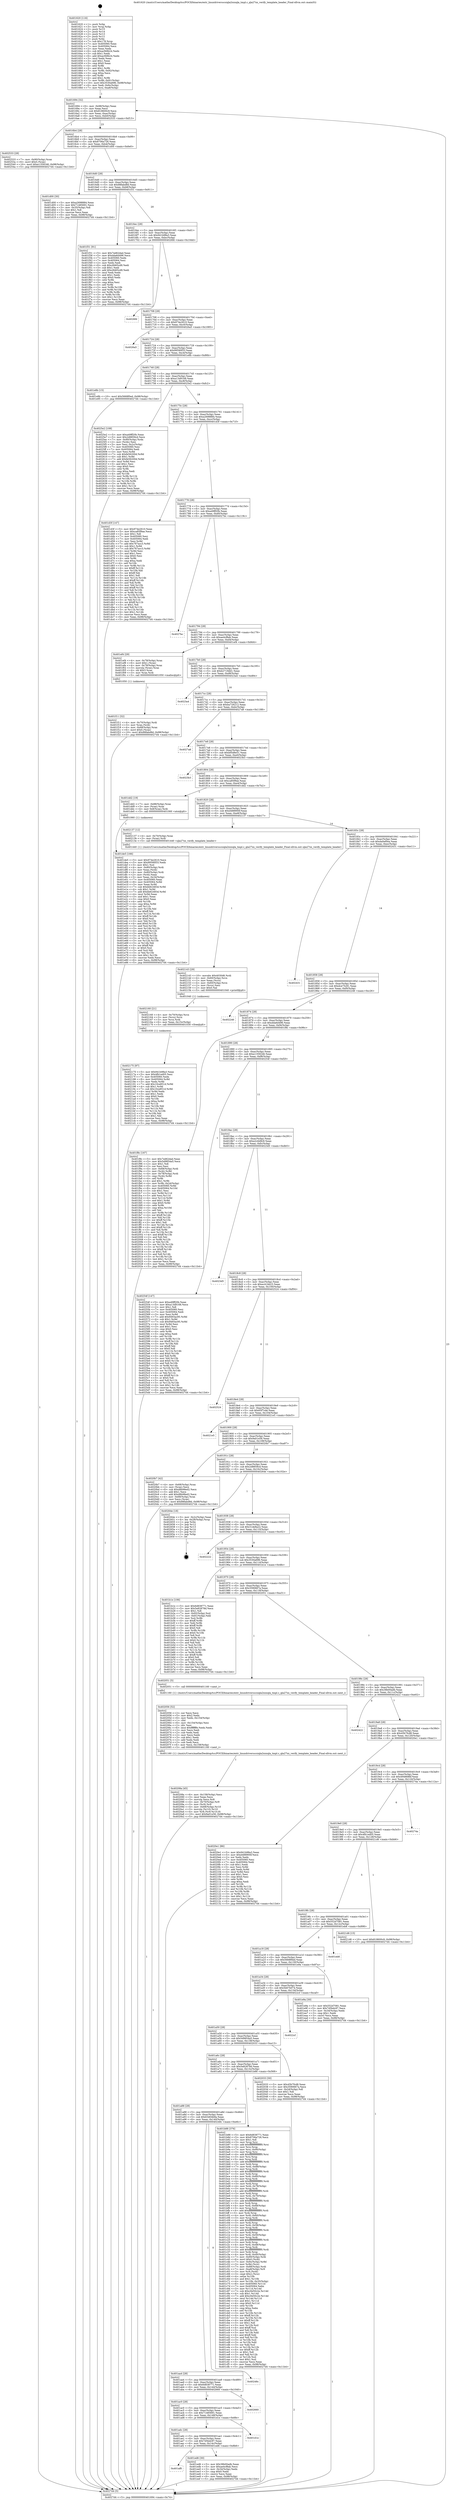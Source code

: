 digraph "0x401620" {
  label = "0x401620 (/mnt/c/Users/mathe/Desktop/tcc/POCII/binaries/extr_linuxdriversscsiqla2xxxqla_tmpl.c_qla27xx_verify_template_header_Final-ollvm.out::main(0))"
  labelloc = "t"
  node[shape=record]

  Entry [label="",width=0.3,height=0.3,shape=circle,fillcolor=black,style=filled]
  "0x401694" [label="{
     0x401694 [32]\l
     | [instrs]\l
     &nbsp;&nbsp;0x401694 \<+6\>: mov -0x98(%rbp),%eax\l
     &nbsp;&nbsp;0x40169a \<+2\>: mov %eax,%ecx\l
     &nbsp;&nbsp;0x40169c \<+6\>: sub $0x818600c9,%ecx\l
     &nbsp;&nbsp;0x4016a2 \<+6\>: mov %eax,-0xac(%rbp)\l
     &nbsp;&nbsp;0x4016a8 \<+6\>: mov %ecx,-0xb0(%rbp)\l
     &nbsp;&nbsp;0x4016ae \<+6\>: je 0000000000402533 \<main+0xf13\>\l
  }"]
  "0x402533" [label="{
     0x402533 [28]\l
     | [instrs]\l
     &nbsp;&nbsp;0x402533 \<+7\>: mov -0x90(%rbp),%rax\l
     &nbsp;&nbsp;0x40253a \<+6\>: movl $0x0,(%rax)\l
     &nbsp;&nbsp;0x402540 \<+10\>: movl $0xe1359246,-0x98(%rbp)\l
     &nbsp;&nbsp;0x40254a \<+5\>: jmp 00000000004027d4 \<main+0x11b4\>\l
  }"]
  "0x4016b4" [label="{
     0x4016b4 [28]\l
     | [instrs]\l
     &nbsp;&nbsp;0x4016b4 \<+5\>: jmp 00000000004016b9 \<main+0x99\>\l
     &nbsp;&nbsp;0x4016b9 \<+6\>: mov -0xac(%rbp),%eax\l
     &nbsp;&nbsp;0x4016bf \<+5\>: sub $0x8706a726,%eax\l
     &nbsp;&nbsp;0x4016c4 \<+6\>: mov %eax,-0xb4(%rbp)\l
     &nbsp;&nbsp;0x4016ca \<+6\>: je 0000000000401d00 \<main+0x6e0\>\l
  }"]
  Exit [label="",width=0.3,height=0.3,shape=circle,fillcolor=black,style=filled,peripheries=2]
  "0x401d00" [label="{
     0x401d00 [30]\l
     | [instrs]\l
     &nbsp;&nbsp;0x401d00 \<+5\>: mov $0xa2698884,%eax\l
     &nbsp;&nbsp;0x401d05 \<+5\>: mov $0x71485691,%ecx\l
     &nbsp;&nbsp;0x401d0a \<+3\>: mov -0x35(%rbp),%dl\l
     &nbsp;&nbsp;0x401d0d \<+3\>: test $0x1,%dl\l
     &nbsp;&nbsp;0x401d10 \<+3\>: cmovne %ecx,%eax\l
     &nbsp;&nbsp;0x401d13 \<+6\>: mov %eax,-0x98(%rbp)\l
     &nbsp;&nbsp;0x401d19 \<+5\>: jmp 00000000004027d4 \<main+0x11b4\>\l
  }"]
  "0x4016d0" [label="{
     0x4016d0 [28]\l
     | [instrs]\l
     &nbsp;&nbsp;0x4016d0 \<+5\>: jmp 00000000004016d5 \<main+0xb5\>\l
     &nbsp;&nbsp;0x4016d5 \<+6\>: mov -0xac(%rbp),%eax\l
     &nbsp;&nbsp;0x4016db \<+5\>: sub $0x88fabd8d,%eax\l
     &nbsp;&nbsp;0x4016e0 \<+6\>: mov %eax,-0xb8(%rbp)\l
     &nbsp;&nbsp;0x4016e6 \<+6\>: je 0000000000401f31 \<main+0x911\>\l
  }"]
  "0x402175" [label="{
     0x402175 [97]\l
     | [instrs]\l
     &nbsp;&nbsp;0x402175 \<+5\>: mov $0x941b98a3,%eax\l
     &nbsp;&nbsp;0x40217a \<+5\>: mov $0x4fb1ed05,%esi\l
     &nbsp;&nbsp;0x40217f \<+7\>: mov 0x405060,%edx\l
     &nbsp;&nbsp;0x402186 \<+8\>: mov 0x405064,%r8d\l
     &nbsp;&nbsp;0x40218e \<+3\>: mov %edx,%r9d\l
     &nbsp;&nbsp;0x402191 \<+7\>: add $0x10ce851d,%r9d\l
     &nbsp;&nbsp;0x402198 \<+4\>: sub $0x1,%r9d\l
     &nbsp;&nbsp;0x40219c \<+7\>: sub $0x10ce851d,%r9d\l
     &nbsp;&nbsp;0x4021a3 \<+4\>: imul %r9d,%edx\l
     &nbsp;&nbsp;0x4021a7 \<+3\>: and $0x1,%edx\l
     &nbsp;&nbsp;0x4021aa \<+3\>: cmp $0x0,%edx\l
     &nbsp;&nbsp;0x4021ad \<+4\>: sete %r10b\l
     &nbsp;&nbsp;0x4021b1 \<+4\>: cmp $0xa,%r8d\l
     &nbsp;&nbsp;0x4021b5 \<+4\>: setl %r11b\l
     &nbsp;&nbsp;0x4021b9 \<+3\>: mov %r10b,%bl\l
     &nbsp;&nbsp;0x4021bc \<+3\>: and %r11b,%bl\l
     &nbsp;&nbsp;0x4021bf \<+3\>: xor %r11b,%r10b\l
     &nbsp;&nbsp;0x4021c2 \<+3\>: or %r10b,%bl\l
     &nbsp;&nbsp;0x4021c5 \<+3\>: test $0x1,%bl\l
     &nbsp;&nbsp;0x4021c8 \<+3\>: cmovne %esi,%eax\l
     &nbsp;&nbsp;0x4021cb \<+6\>: mov %eax,-0x98(%rbp)\l
     &nbsp;&nbsp;0x4021d1 \<+5\>: jmp 00000000004027d4 \<main+0x11b4\>\l
  }"]
  "0x401f31" [label="{
     0x401f31 [91]\l
     | [instrs]\l
     &nbsp;&nbsp;0x401f31 \<+5\>: mov $0x7ed62dad,%eax\l
     &nbsp;&nbsp;0x401f36 \<+5\>: mov $0xdda6d496,%ecx\l
     &nbsp;&nbsp;0x401f3b \<+7\>: mov 0x405060,%edx\l
     &nbsp;&nbsp;0x401f42 \<+7\>: mov 0x405064,%esi\l
     &nbsp;&nbsp;0x401f49 \<+2\>: mov %edx,%edi\l
     &nbsp;&nbsp;0x401f4b \<+6\>: sub $0xc8465cd9,%edi\l
     &nbsp;&nbsp;0x401f51 \<+3\>: sub $0x1,%edi\l
     &nbsp;&nbsp;0x401f54 \<+6\>: add $0xc8465cd9,%edi\l
     &nbsp;&nbsp;0x401f5a \<+3\>: imul %edi,%edx\l
     &nbsp;&nbsp;0x401f5d \<+3\>: and $0x1,%edx\l
     &nbsp;&nbsp;0x401f60 \<+3\>: cmp $0x0,%edx\l
     &nbsp;&nbsp;0x401f63 \<+4\>: sete %r8b\l
     &nbsp;&nbsp;0x401f67 \<+3\>: cmp $0xa,%esi\l
     &nbsp;&nbsp;0x401f6a \<+4\>: setl %r9b\l
     &nbsp;&nbsp;0x401f6e \<+3\>: mov %r8b,%r10b\l
     &nbsp;&nbsp;0x401f71 \<+3\>: and %r9b,%r10b\l
     &nbsp;&nbsp;0x401f74 \<+3\>: xor %r9b,%r8b\l
     &nbsp;&nbsp;0x401f77 \<+3\>: or %r8b,%r10b\l
     &nbsp;&nbsp;0x401f7a \<+4\>: test $0x1,%r10b\l
     &nbsp;&nbsp;0x401f7e \<+3\>: cmovne %ecx,%eax\l
     &nbsp;&nbsp;0x401f81 \<+6\>: mov %eax,-0x98(%rbp)\l
     &nbsp;&nbsp;0x401f87 \<+5\>: jmp 00000000004027d4 \<main+0x11b4\>\l
  }"]
  "0x4016ec" [label="{
     0x4016ec [28]\l
     | [instrs]\l
     &nbsp;&nbsp;0x4016ec \<+5\>: jmp 00000000004016f1 \<main+0xd1\>\l
     &nbsp;&nbsp;0x4016f1 \<+6\>: mov -0xac(%rbp),%eax\l
     &nbsp;&nbsp;0x4016f7 \<+5\>: sub $0x941b98a3,%eax\l
     &nbsp;&nbsp;0x4016fc \<+6\>: mov %eax,-0xbc(%rbp)\l
     &nbsp;&nbsp;0x401702 \<+6\>: je 00000000004026fd \<main+0x10dd\>\l
  }"]
  "0x402160" [label="{
     0x402160 [21]\l
     | [instrs]\l
     &nbsp;&nbsp;0x402160 \<+4\>: mov -0x70(%rbp),%rcx\l
     &nbsp;&nbsp;0x402164 \<+3\>: mov (%rcx),%rcx\l
     &nbsp;&nbsp;0x402167 \<+3\>: mov %rcx,%rdi\l
     &nbsp;&nbsp;0x40216a \<+6\>: mov %eax,-0x15c(%rbp)\l
     &nbsp;&nbsp;0x402170 \<+5\>: call 0000000000401030 \<free@plt\>\l
     | [calls]\l
     &nbsp;&nbsp;0x401030 \{1\} (unknown)\l
  }"]
  "0x4026fd" [label="{
     0x4026fd\l
  }", style=dashed]
  "0x401708" [label="{
     0x401708 [28]\l
     | [instrs]\l
     &nbsp;&nbsp;0x401708 \<+5\>: jmp 000000000040170d \<main+0xed\>\l
     &nbsp;&nbsp;0x40170d \<+6\>: mov -0xac(%rbp),%eax\l
     &nbsp;&nbsp;0x401713 \<+5\>: sub $0x974e2610,%eax\l
     &nbsp;&nbsp;0x401718 \<+6\>: mov %eax,-0xc0(%rbp)\l
     &nbsp;&nbsp;0x40171e \<+6\>: je 00000000004026a5 \<main+0x1085\>\l
  }"]
  "0x402143" [label="{
     0x402143 [29]\l
     | [instrs]\l
     &nbsp;&nbsp;0x402143 \<+10\>: movabs $0x4030d6,%rdi\l
     &nbsp;&nbsp;0x40214d \<+4\>: mov -0x60(%rbp),%rcx\l
     &nbsp;&nbsp;0x402151 \<+2\>: mov %eax,(%rcx)\l
     &nbsp;&nbsp;0x402153 \<+4\>: mov -0x60(%rbp),%rcx\l
     &nbsp;&nbsp;0x402157 \<+2\>: mov (%rcx),%esi\l
     &nbsp;&nbsp;0x402159 \<+2\>: mov $0x0,%al\l
     &nbsp;&nbsp;0x40215b \<+5\>: call 0000000000401040 \<printf@plt\>\l
     | [calls]\l
     &nbsp;&nbsp;0x401040 \{1\} (unknown)\l
  }"]
  "0x4026a5" [label="{
     0x4026a5\l
  }", style=dashed]
  "0x401724" [label="{
     0x401724 [28]\l
     | [instrs]\l
     &nbsp;&nbsp;0x401724 \<+5\>: jmp 0000000000401729 \<main+0x109\>\l
     &nbsp;&nbsp;0x401729 \<+6\>: mov -0xac(%rbp),%eax\l
     &nbsp;&nbsp;0x40172f \<+5\>: sub $0x99590f33,%eax\l
     &nbsp;&nbsp;0x401734 \<+6\>: mov %eax,-0xc4(%rbp)\l
     &nbsp;&nbsp;0x40173a \<+6\>: je 0000000000401e8b \<main+0x86b\>\l
  }"]
  "0x40208a" [label="{
     0x40208a [45]\l
     | [instrs]\l
     &nbsp;&nbsp;0x40208a \<+6\>: mov -0x158(%rbp),%ecx\l
     &nbsp;&nbsp;0x402090 \<+3\>: imul %eax,%ecx\l
     &nbsp;&nbsp;0x402093 \<+3\>: movslq %ecx,%r8\l
     &nbsp;&nbsp;0x402096 \<+4\>: mov -0x70(%rbp),%r9\l
     &nbsp;&nbsp;0x40209a \<+3\>: mov (%r9),%r9\l
     &nbsp;&nbsp;0x40209d \<+4\>: mov -0x68(%rbp),%r10\l
     &nbsp;&nbsp;0x4020a1 \<+3\>: movslq (%r10),%r10\l
     &nbsp;&nbsp;0x4020a4 \<+4\>: mov %r8,(%r9,%r10,8)\l
     &nbsp;&nbsp;0x4020a8 \<+10\>: movl $0x9a01e56,-0x98(%rbp)\l
     &nbsp;&nbsp;0x4020b2 \<+5\>: jmp 00000000004027d4 \<main+0x11b4\>\l
  }"]
  "0x401e8b" [label="{
     0x401e8b [15]\l
     | [instrs]\l
     &nbsp;&nbsp;0x401e8b \<+10\>: movl $0x5668f0ed,-0x98(%rbp)\l
     &nbsp;&nbsp;0x401e95 \<+5\>: jmp 00000000004027d4 \<main+0x11b4\>\l
  }"]
  "0x401740" [label="{
     0x401740 [28]\l
     | [instrs]\l
     &nbsp;&nbsp;0x401740 \<+5\>: jmp 0000000000401745 \<main+0x125\>\l
     &nbsp;&nbsp;0x401745 \<+6\>: mov -0xac(%rbp),%eax\l
     &nbsp;&nbsp;0x40174b \<+5\>: sub $0xa13d9168,%eax\l
     &nbsp;&nbsp;0x401750 \<+6\>: mov %eax,-0xc8(%rbp)\l
     &nbsp;&nbsp;0x401756 \<+6\>: je 00000000004025e2 \<main+0xfc2\>\l
  }"]
  "0x402056" [label="{
     0x402056 [52]\l
     | [instrs]\l
     &nbsp;&nbsp;0x402056 \<+2\>: xor %ecx,%ecx\l
     &nbsp;&nbsp;0x402058 \<+5\>: mov $0x2,%edx\l
     &nbsp;&nbsp;0x40205d \<+6\>: mov %edx,-0x154(%rbp)\l
     &nbsp;&nbsp;0x402063 \<+1\>: cltd\l
     &nbsp;&nbsp;0x402064 \<+6\>: mov -0x154(%rbp),%esi\l
     &nbsp;&nbsp;0x40206a \<+2\>: idiv %esi\l
     &nbsp;&nbsp;0x40206c \<+6\>: imul $0xfffffffe,%edx,%edx\l
     &nbsp;&nbsp;0x402072 \<+2\>: mov %ecx,%edi\l
     &nbsp;&nbsp;0x402074 \<+2\>: sub %edx,%edi\l
     &nbsp;&nbsp;0x402076 \<+2\>: mov %ecx,%edx\l
     &nbsp;&nbsp;0x402078 \<+3\>: sub $0x1,%edx\l
     &nbsp;&nbsp;0x40207b \<+2\>: add %edx,%edi\l
     &nbsp;&nbsp;0x40207d \<+2\>: sub %edi,%ecx\l
     &nbsp;&nbsp;0x40207f \<+6\>: mov %ecx,-0x158(%rbp)\l
     &nbsp;&nbsp;0x402085 \<+5\>: call 0000000000401160 \<next_i\>\l
     | [calls]\l
     &nbsp;&nbsp;0x401160 \{1\} (/mnt/c/Users/mathe/Desktop/tcc/POCII/binaries/extr_linuxdriversscsiqla2xxxqla_tmpl.c_qla27xx_verify_template_header_Final-ollvm.out::next_i)\l
  }"]
  "0x4025e2" [label="{
     0x4025e2 [108]\l
     | [instrs]\l
     &nbsp;&nbsp;0x4025e2 \<+5\>: mov $0xa49ff20b,%eax\l
     &nbsp;&nbsp;0x4025e7 \<+5\>: mov $0x2d8859cd,%ecx\l
     &nbsp;&nbsp;0x4025ec \<+7\>: mov -0x90(%rbp),%rdx\l
     &nbsp;&nbsp;0x4025f3 \<+2\>: mov (%rdx),%esi\l
     &nbsp;&nbsp;0x4025f5 \<+3\>: mov %esi,-0x2c(%rbp)\l
     &nbsp;&nbsp;0x4025f8 \<+7\>: mov 0x405060,%esi\l
     &nbsp;&nbsp;0x4025ff \<+7\>: mov 0x405064,%edi\l
     &nbsp;&nbsp;0x402606 \<+3\>: mov %esi,%r8d\l
     &nbsp;&nbsp;0x402609 \<+7\>: sub $0xfe56200d,%r8d\l
     &nbsp;&nbsp;0x402610 \<+4\>: sub $0x1,%r8d\l
     &nbsp;&nbsp;0x402614 \<+7\>: add $0xfe56200d,%r8d\l
     &nbsp;&nbsp;0x40261b \<+4\>: imul %r8d,%esi\l
     &nbsp;&nbsp;0x40261f \<+3\>: and $0x1,%esi\l
     &nbsp;&nbsp;0x402622 \<+3\>: cmp $0x0,%esi\l
     &nbsp;&nbsp;0x402625 \<+4\>: sete %r9b\l
     &nbsp;&nbsp;0x402629 \<+3\>: cmp $0xa,%edi\l
     &nbsp;&nbsp;0x40262c \<+4\>: setl %r10b\l
     &nbsp;&nbsp;0x402630 \<+3\>: mov %r9b,%r11b\l
     &nbsp;&nbsp;0x402633 \<+3\>: and %r10b,%r11b\l
     &nbsp;&nbsp;0x402636 \<+3\>: xor %r10b,%r9b\l
     &nbsp;&nbsp;0x402639 \<+3\>: or %r9b,%r11b\l
     &nbsp;&nbsp;0x40263c \<+4\>: test $0x1,%r11b\l
     &nbsp;&nbsp;0x402640 \<+3\>: cmovne %ecx,%eax\l
     &nbsp;&nbsp;0x402643 \<+6\>: mov %eax,-0x98(%rbp)\l
     &nbsp;&nbsp;0x402649 \<+5\>: jmp 00000000004027d4 \<main+0x11b4\>\l
  }"]
  "0x40175c" [label="{
     0x40175c [28]\l
     | [instrs]\l
     &nbsp;&nbsp;0x40175c \<+5\>: jmp 0000000000401761 \<main+0x141\>\l
     &nbsp;&nbsp;0x401761 \<+6\>: mov -0xac(%rbp),%eax\l
     &nbsp;&nbsp;0x401767 \<+5\>: sub $0xa2698884,%eax\l
     &nbsp;&nbsp;0x40176c \<+6\>: mov %eax,-0xcc(%rbp)\l
     &nbsp;&nbsp;0x401772 \<+6\>: je 0000000000401d3f \<main+0x71f\>\l
  }"]
  "0x401f11" [label="{
     0x401f11 [32]\l
     | [instrs]\l
     &nbsp;&nbsp;0x401f11 \<+4\>: mov -0x70(%rbp),%rdi\l
     &nbsp;&nbsp;0x401f15 \<+3\>: mov %rax,(%rdi)\l
     &nbsp;&nbsp;0x401f18 \<+4\>: mov -0x68(%rbp),%rax\l
     &nbsp;&nbsp;0x401f1c \<+6\>: movl $0x0,(%rax)\l
     &nbsp;&nbsp;0x401f22 \<+10\>: movl $0x88fabd8d,-0x98(%rbp)\l
     &nbsp;&nbsp;0x401f2c \<+5\>: jmp 00000000004027d4 \<main+0x11b4\>\l
  }"]
  "0x401d3f" [label="{
     0x401d3f [147]\l
     | [instrs]\l
     &nbsp;&nbsp;0x401d3f \<+5\>: mov $0x974e2610,%eax\l
     &nbsp;&nbsp;0x401d44 \<+5\>: mov $0xca85f9ae,%ecx\l
     &nbsp;&nbsp;0x401d49 \<+2\>: mov $0x1,%dl\l
     &nbsp;&nbsp;0x401d4b \<+7\>: mov 0x405060,%esi\l
     &nbsp;&nbsp;0x401d52 \<+7\>: mov 0x405064,%edi\l
     &nbsp;&nbsp;0x401d59 \<+3\>: mov %esi,%r8d\l
     &nbsp;&nbsp;0x401d5c \<+7\>: add $0x767acc3,%r8d\l
     &nbsp;&nbsp;0x401d63 \<+4\>: sub $0x1,%r8d\l
     &nbsp;&nbsp;0x401d67 \<+7\>: sub $0x767acc3,%r8d\l
     &nbsp;&nbsp;0x401d6e \<+4\>: imul %r8d,%esi\l
     &nbsp;&nbsp;0x401d72 \<+3\>: and $0x1,%esi\l
     &nbsp;&nbsp;0x401d75 \<+3\>: cmp $0x0,%esi\l
     &nbsp;&nbsp;0x401d78 \<+4\>: sete %r9b\l
     &nbsp;&nbsp;0x401d7c \<+3\>: cmp $0xa,%edi\l
     &nbsp;&nbsp;0x401d7f \<+4\>: setl %r10b\l
     &nbsp;&nbsp;0x401d83 \<+3\>: mov %r9b,%r11b\l
     &nbsp;&nbsp;0x401d86 \<+4\>: xor $0xff,%r11b\l
     &nbsp;&nbsp;0x401d8a \<+3\>: mov %r10b,%bl\l
     &nbsp;&nbsp;0x401d8d \<+3\>: xor $0xff,%bl\l
     &nbsp;&nbsp;0x401d90 \<+3\>: xor $0x1,%dl\l
     &nbsp;&nbsp;0x401d93 \<+3\>: mov %r11b,%r14b\l
     &nbsp;&nbsp;0x401d96 \<+4\>: and $0xff,%r14b\l
     &nbsp;&nbsp;0x401d9a \<+3\>: and %dl,%r9b\l
     &nbsp;&nbsp;0x401d9d \<+3\>: mov %bl,%r15b\l
     &nbsp;&nbsp;0x401da0 \<+4\>: and $0xff,%r15b\l
     &nbsp;&nbsp;0x401da4 \<+3\>: and %dl,%r10b\l
     &nbsp;&nbsp;0x401da7 \<+3\>: or %r9b,%r14b\l
     &nbsp;&nbsp;0x401daa \<+3\>: or %r10b,%r15b\l
     &nbsp;&nbsp;0x401dad \<+3\>: xor %r15b,%r14b\l
     &nbsp;&nbsp;0x401db0 \<+3\>: or %bl,%r11b\l
     &nbsp;&nbsp;0x401db3 \<+4\>: xor $0xff,%r11b\l
     &nbsp;&nbsp;0x401db7 \<+3\>: or $0x1,%dl\l
     &nbsp;&nbsp;0x401dba \<+3\>: and %dl,%r11b\l
     &nbsp;&nbsp;0x401dbd \<+3\>: or %r11b,%r14b\l
     &nbsp;&nbsp;0x401dc0 \<+4\>: test $0x1,%r14b\l
     &nbsp;&nbsp;0x401dc4 \<+3\>: cmovne %ecx,%eax\l
     &nbsp;&nbsp;0x401dc7 \<+6\>: mov %eax,-0x98(%rbp)\l
     &nbsp;&nbsp;0x401dcd \<+5\>: jmp 00000000004027d4 \<main+0x11b4\>\l
  }"]
  "0x401778" [label="{
     0x401778 [28]\l
     | [instrs]\l
     &nbsp;&nbsp;0x401778 \<+5\>: jmp 000000000040177d \<main+0x15d\>\l
     &nbsp;&nbsp;0x40177d \<+6\>: mov -0xac(%rbp),%eax\l
     &nbsp;&nbsp;0x401783 \<+5\>: sub $0xa49ff20b,%eax\l
     &nbsp;&nbsp;0x401788 \<+6\>: mov %eax,-0xd0(%rbp)\l
     &nbsp;&nbsp;0x40178e \<+6\>: je 00000000004027bc \<main+0x119c\>\l
  }"]
  "0x401af8" [label="{
     0x401af8\l
  }", style=dashed]
  "0x4027bc" [label="{
     0x4027bc\l
  }", style=dashed]
  "0x401794" [label="{
     0x401794 [28]\l
     | [instrs]\l
     &nbsp;&nbsp;0x401794 \<+5\>: jmp 0000000000401799 \<main+0x179\>\l
     &nbsp;&nbsp;0x401799 \<+6\>: mov -0xac(%rbp),%eax\l
     &nbsp;&nbsp;0x40179f \<+5\>: sub $0xae4cf8ab,%eax\l
     &nbsp;&nbsp;0x4017a4 \<+6\>: mov %eax,-0xd4(%rbp)\l
     &nbsp;&nbsp;0x4017aa \<+6\>: je 0000000000401ef4 \<main+0x8d4\>\l
  }"]
  "0x401ed6" [label="{
     0x401ed6 [30]\l
     | [instrs]\l
     &nbsp;&nbsp;0x401ed6 \<+5\>: mov $0x38b00adb,%eax\l
     &nbsp;&nbsp;0x401edb \<+5\>: mov $0xae4cf8ab,%ecx\l
     &nbsp;&nbsp;0x401ee0 \<+3\>: mov -0x34(%rbp),%edx\l
     &nbsp;&nbsp;0x401ee3 \<+3\>: cmp $0x0,%edx\l
     &nbsp;&nbsp;0x401ee6 \<+3\>: cmove %ecx,%eax\l
     &nbsp;&nbsp;0x401ee9 \<+6\>: mov %eax,-0x98(%rbp)\l
     &nbsp;&nbsp;0x401eef \<+5\>: jmp 00000000004027d4 \<main+0x11b4\>\l
  }"]
  "0x401ef4" [label="{
     0x401ef4 [29]\l
     | [instrs]\l
     &nbsp;&nbsp;0x401ef4 \<+4\>: mov -0x78(%rbp),%rax\l
     &nbsp;&nbsp;0x401ef8 \<+6\>: movl $0x1,(%rax)\l
     &nbsp;&nbsp;0x401efe \<+4\>: mov -0x78(%rbp),%rax\l
     &nbsp;&nbsp;0x401f02 \<+3\>: movslq (%rax),%rax\l
     &nbsp;&nbsp;0x401f05 \<+4\>: shl $0x3,%rax\l
     &nbsp;&nbsp;0x401f09 \<+3\>: mov %rax,%rdi\l
     &nbsp;&nbsp;0x401f0c \<+5\>: call 0000000000401050 \<malloc@plt\>\l
     | [calls]\l
     &nbsp;&nbsp;0x401050 \{1\} (unknown)\l
  }"]
  "0x4017b0" [label="{
     0x4017b0 [28]\l
     | [instrs]\l
     &nbsp;&nbsp;0x4017b0 \<+5\>: jmp 00000000004017b5 \<main+0x195\>\l
     &nbsp;&nbsp;0x4017b5 \<+6\>: mov -0xac(%rbp),%eax\l
     &nbsp;&nbsp;0x4017bb \<+5\>: sub $0xb2719dd1,%eax\l
     &nbsp;&nbsp;0x4017c0 \<+6\>: mov %eax,-0xd8(%rbp)\l
     &nbsp;&nbsp;0x4017c6 \<+6\>: je 00000000004023a4 \<main+0xd84\>\l
  }"]
  "0x401adc" [label="{
     0x401adc [28]\l
     | [instrs]\l
     &nbsp;&nbsp;0x401adc \<+5\>: jmp 0000000000401ae1 \<main+0x4c1\>\l
     &nbsp;&nbsp;0x401ae1 \<+6\>: mov -0xac(%rbp),%eax\l
     &nbsp;&nbsp;0x401ae7 \<+5\>: sub $0x7d5bdc97,%eax\l
     &nbsp;&nbsp;0x401aec \<+6\>: mov %eax,-0x14c(%rbp)\l
     &nbsp;&nbsp;0x401af2 \<+6\>: je 0000000000401ed6 \<main+0x8b6\>\l
  }"]
  "0x4023a4" [label="{
     0x4023a4\l
  }", style=dashed]
  "0x4017cc" [label="{
     0x4017cc [28]\l
     | [instrs]\l
     &nbsp;&nbsp;0x4017cc \<+5\>: jmp 00000000004017d1 \<main+0x1b1\>\l
     &nbsp;&nbsp;0x4017d1 \<+6\>: mov -0xac(%rbp),%eax\l
     &nbsp;&nbsp;0x4017d7 \<+5\>: sub $0xba726212,%eax\l
     &nbsp;&nbsp;0x4017dc \<+6\>: mov %eax,-0xdc(%rbp)\l
     &nbsp;&nbsp;0x4017e2 \<+6\>: je 00000000004027a8 \<main+0x1188\>\l
  }"]
  "0x401d1e" [label="{
     0x401d1e\l
  }", style=dashed]
  "0x4027a8" [label="{
     0x4027a8\l
  }", style=dashed]
  "0x4017e8" [label="{
     0x4017e8 [28]\l
     | [instrs]\l
     &nbsp;&nbsp;0x4017e8 \<+5\>: jmp 00000000004017ed \<main+0x1cd\>\l
     &nbsp;&nbsp;0x4017ed \<+6\>: mov -0xac(%rbp),%eax\l
     &nbsp;&nbsp;0x4017f3 \<+5\>: sub $0xbf5d8e51,%eax\l
     &nbsp;&nbsp;0x4017f8 \<+6\>: mov %eax,-0xe0(%rbp)\l
     &nbsp;&nbsp;0x4017fe \<+6\>: je 00000000004023b3 \<main+0xd93\>\l
  }"]
  "0x401ac0" [label="{
     0x401ac0 [28]\l
     | [instrs]\l
     &nbsp;&nbsp;0x401ac0 \<+5\>: jmp 0000000000401ac5 \<main+0x4a5\>\l
     &nbsp;&nbsp;0x401ac5 \<+6\>: mov -0xac(%rbp),%eax\l
     &nbsp;&nbsp;0x401acb \<+5\>: sub $0x71485691,%eax\l
     &nbsp;&nbsp;0x401ad0 \<+6\>: mov %eax,-0x148(%rbp)\l
     &nbsp;&nbsp;0x401ad6 \<+6\>: je 0000000000401d1e \<main+0x6fe\>\l
  }"]
  "0x4023b3" [label="{
     0x4023b3\l
  }", style=dashed]
  "0x401804" [label="{
     0x401804 [28]\l
     | [instrs]\l
     &nbsp;&nbsp;0x401804 \<+5\>: jmp 0000000000401809 \<main+0x1e9\>\l
     &nbsp;&nbsp;0x401809 \<+6\>: mov -0xac(%rbp),%eax\l
     &nbsp;&nbsp;0x40180f \<+5\>: sub $0xca85f9ae,%eax\l
     &nbsp;&nbsp;0x401814 \<+6\>: mov %eax,-0xe4(%rbp)\l
     &nbsp;&nbsp;0x40181a \<+6\>: je 0000000000401dd2 \<main+0x7b2\>\l
  }"]
  "0x402660" [label="{
     0x402660\l
  }", style=dashed]
  "0x401dd2" [label="{
     0x401dd2 [19]\l
     | [instrs]\l
     &nbsp;&nbsp;0x401dd2 \<+7\>: mov -0x88(%rbp),%rax\l
     &nbsp;&nbsp;0x401dd9 \<+3\>: mov (%rax),%rax\l
     &nbsp;&nbsp;0x401ddc \<+4\>: mov 0x8(%rax),%rdi\l
     &nbsp;&nbsp;0x401de0 \<+5\>: call 0000000000401060 \<atoi@plt\>\l
     | [calls]\l
     &nbsp;&nbsp;0x401060 \{1\} (unknown)\l
  }"]
  "0x401820" [label="{
     0x401820 [28]\l
     | [instrs]\l
     &nbsp;&nbsp;0x401820 \<+5\>: jmp 0000000000401825 \<main+0x205\>\l
     &nbsp;&nbsp;0x401825 \<+6\>: mov -0xac(%rbp),%eax\l
     &nbsp;&nbsp;0x40182b \<+5\>: sub $0xd488900f,%eax\l
     &nbsp;&nbsp;0x401830 \<+6\>: mov %eax,-0xe8(%rbp)\l
     &nbsp;&nbsp;0x401836 \<+6\>: je 0000000000402137 \<main+0xb17\>\l
  }"]
  "0x401aa4" [label="{
     0x401aa4 [28]\l
     | [instrs]\l
     &nbsp;&nbsp;0x401aa4 \<+5\>: jmp 0000000000401aa9 \<main+0x489\>\l
     &nbsp;&nbsp;0x401aa9 \<+6\>: mov -0xac(%rbp),%eax\l
     &nbsp;&nbsp;0x401aaf \<+5\>: sub $0x6d838771,%eax\l
     &nbsp;&nbsp;0x401ab4 \<+6\>: mov %eax,-0x144(%rbp)\l
     &nbsp;&nbsp;0x401aba \<+6\>: je 0000000000402660 \<main+0x1040\>\l
  }"]
  "0x402137" [label="{
     0x402137 [12]\l
     | [instrs]\l
     &nbsp;&nbsp;0x402137 \<+4\>: mov -0x70(%rbp),%rax\l
     &nbsp;&nbsp;0x40213b \<+3\>: mov (%rax),%rdi\l
     &nbsp;&nbsp;0x40213e \<+5\>: call 0000000000401440 \<qla27xx_verify_template_header\>\l
     | [calls]\l
     &nbsp;&nbsp;0x401440 \{1\} (/mnt/c/Users/mathe/Desktop/tcc/POCII/binaries/extr_linuxdriversscsiqla2xxxqla_tmpl.c_qla27xx_verify_template_header_Final-ollvm.out::qla27xx_verify_template_header)\l
  }"]
  "0x40183c" [label="{
     0x40183c [28]\l
     | [instrs]\l
     &nbsp;&nbsp;0x40183c \<+5\>: jmp 0000000000401841 \<main+0x221\>\l
     &nbsp;&nbsp;0x401841 \<+6\>: mov -0xac(%rbp),%eax\l
     &nbsp;&nbsp;0x401847 \<+5\>: sub $0xda0ef0ea,%eax\l
     &nbsp;&nbsp;0x40184c \<+6\>: mov %eax,-0xec(%rbp)\l
     &nbsp;&nbsp;0x401852 \<+6\>: je 0000000000402431 \<main+0xe11\>\l
  }"]
  "0x40248c" [label="{
     0x40248c\l
  }", style=dashed]
  "0x402431" [label="{
     0x402431\l
  }", style=dashed]
  "0x401858" [label="{
     0x401858 [28]\l
     | [instrs]\l
     &nbsp;&nbsp;0x401858 \<+5\>: jmp 000000000040185d \<main+0x23d\>\l
     &nbsp;&nbsp;0x40185d \<+6\>: mov -0xac(%rbp),%eax\l
     &nbsp;&nbsp;0x401863 \<+5\>: sub $0xdce75c91,%eax\l
     &nbsp;&nbsp;0x401868 \<+6\>: mov %eax,-0xf0(%rbp)\l
     &nbsp;&nbsp;0x40186e \<+6\>: je 0000000000402246 \<main+0xc26\>\l
  }"]
  "0x401de5" [label="{
     0x401de5 [166]\l
     | [instrs]\l
     &nbsp;&nbsp;0x401de5 \<+5\>: mov $0x974e2610,%ecx\l
     &nbsp;&nbsp;0x401dea \<+5\>: mov $0x99590f33,%edx\l
     &nbsp;&nbsp;0x401def \<+3\>: mov $0x1,%sil\l
     &nbsp;&nbsp;0x401df2 \<+4\>: mov -0x80(%rbp),%rdi\l
     &nbsp;&nbsp;0x401df6 \<+2\>: mov %eax,(%rdi)\l
     &nbsp;&nbsp;0x401df8 \<+4\>: mov -0x80(%rbp),%rdi\l
     &nbsp;&nbsp;0x401dfc \<+2\>: mov (%rdi),%eax\l
     &nbsp;&nbsp;0x401dfe \<+3\>: mov %eax,-0x34(%rbp)\l
     &nbsp;&nbsp;0x401e01 \<+7\>: mov 0x405060,%eax\l
     &nbsp;&nbsp;0x401e08 \<+8\>: mov 0x405064,%r8d\l
     &nbsp;&nbsp;0x401e10 \<+3\>: mov %eax,%r9d\l
     &nbsp;&nbsp;0x401e13 \<+7\>: sub $0xbb62483d,%r9d\l
     &nbsp;&nbsp;0x401e1a \<+4\>: sub $0x1,%r9d\l
     &nbsp;&nbsp;0x401e1e \<+7\>: add $0xbb62483d,%r9d\l
     &nbsp;&nbsp;0x401e25 \<+4\>: imul %r9d,%eax\l
     &nbsp;&nbsp;0x401e29 \<+3\>: and $0x1,%eax\l
     &nbsp;&nbsp;0x401e2c \<+3\>: cmp $0x0,%eax\l
     &nbsp;&nbsp;0x401e2f \<+4\>: sete %r10b\l
     &nbsp;&nbsp;0x401e33 \<+4\>: cmp $0xa,%r8d\l
     &nbsp;&nbsp;0x401e37 \<+4\>: setl %r11b\l
     &nbsp;&nbsp;0x401e3b \<+3\>: mov %r10b,%bl\l
     &nbsp;&nbsp;0x401e3e \<+3\>: xor $0xff,%bl\l
     &nbsp;&nbsp;0x401e41 \<+3\>: mov %r11b,%r14b\l
     &nbsp;&nbsp;0x401e44 \<+4\>: xor $0xff,%r14b\l
     &nbsp;&nbsp;0x401e48 \<+4\>: xor $0x0,%sil\l
     &nbsp;&nbsp;0x401e4c \<+3\>: mov %bl,%r15b\l
     &nbsp;&nbsp;0x401e4f \<+4\>: and $0x0,%r15b\l
     &nbsp;&nbsp;0x401e53 \<+3\>: and %sil,%r10b\l
     &nbsp;&nbsp;0x401e56 \<+3\>: mov %r14b,%r12b\l
     &nbsp;&nbsp;0x401e59 \<+4\>: and $0x0,%r12b\l
     &nbsp;&nbsp;0x401e5d \<+3\>: and %sil,%r11b\l
     &nbsp;&nbsp;0x401e60 \<+3\>: or %r10b,%r15b\l
     &nbsp;&nbsp;0x401e63 \<+3\>: or %r11b,%r12b\l
     &nbsp;&nbsp;0x401e66 \<+3\>: xor %r12b,%r15b\l
     &nbsp;&nbsp;0x401e69 \<+3\>: or %r14b,%bl\l
     &nbsp;&nbsp;0x401e6c \<+3\>: xor $0xff,%bl\l
     &nbsp;&nbsp;0x401e6f \<+4\>: or $0x0,%sil\l
     &nbsp;&nbsp;0x401e73 \<+3\>: and %sil,%bl\l
     &nbsp;&nbsp;0x401e76 \<+3\>: or %bl,%r15b\l
     &nbsp;&nbsp;0x401e79 \<+4\>: test $0x1,%r15b\l
     &nbsp;&nbsp;0x401e7d \<+3\>: cmovne %edx,%ecx\l
     &nbsp;&nbsp;0x401e80 \<+6\>: mov %ecx,-0x98(%rbp)\l
     &nbsp;&nbsp;0x401e86 \<+5\>: jmp 00000000004027d4 \<main+0x11b4\>\l
  }"]
  "0x402246" [label="{
     0x402246\l
  }", style=dashed]
  "0x401874" [label="{
     0x401874 [28]\l
     | [instrs]\l
     &nbsp;&nbsp;0x401874 \<+5\>: jmp 0000000000401879 \<main+0x259\>\l
     &nbsp;&nbsp;0x401879 \<+6\>: mov -0xac(%rbp),%eax\l
     &nbsp;&nbsp;0x40187f \<+5\>: sub $0xdda6d496,%eax\l
     &nbsp;&nbsp;0x401884 \<+6\>: mov %eax,-0xf4(%rbp)\l
     &nbsp;&nbsp;0x40188a \<+6\>: je 0000000000401f8c \<main+0x96c\>\l
  }"]
  "0x401a88" [label="{
     0x401a88 [28]\l
     | [instrs]\l
     &nbsp;&nbsp;0x401a88 \<+5\>: jmp 0000000000401a8d \<main+0x46d\>\l
     &nbsp;&nbsp;0x401a8d \<+6\>: mov -0xac(%rbp),%eax\l
     &nbsp;&nbsp;0x401a93 \<+5\>: sub $0x63d04b9a,%eax\l
     &nbsp;&nbsp;0x401a98 \<+6\>: mov %eax,-0x140(%rbp)\l
     &nbsp;&nbsp;0x401a9e \<+6\>: je 000000000040248c \<main+0xe6c\>\l
  }"]
  "0x401f8c" [label="{
     0x401f8c [167]\l
     | [instrs]\l
     &nbsp;&nbsp;0x401f8c \<+5\>: mov $0x7ed62dad,%eax\l
     &nbsp;&nbsp;0x401f91 \<+5\>: mov $0x5d9854a5,%ecx\l
     &nbsp;&nbsp;0x401f96 \<+2\>: mov $0x1,%dl\l
     &nbsp;&nbsp;0x401f98 \<+2\>: xor %esi,%esi\l
     &nbsp;&nbsp;0x401f9a \<+4\>: mov -0x68(%rbp),%rdi\l
     &nbsp;&nbsp;0x401f9e \<+3\>: mov (%rdi),%r8d\l
     &nbsp;&nbsp;0x401fa1 \<+4\>: mov -0x78(%rbp),%rdi\l
     &nbsp;&nbsp;0x401fa5 \<+3\>: cmp (%rdi),%r8d\l
     &nbsp;&nbsp;0x401fa8 \<+4\>: setl %r9b\l
     &nbsp;&nbsp;0x401fac \<+4\>: and $0x1,%r9b\l
     &nbsp;&nbsp;0x401fb0 \<+4\>: mov %r9b,-0x2d(%rbp)\l
     &nbsp;&nbsp;0x401fb4 \<+8\>: mov 0x405060,%r8d\l
     &nbsp;&nbsp;0x401fbc \<+8\>: mov 0x405064,%r10d\l
     &nbsp;&nbsp;0x401fc4 \<+3\>: sub $0x1,%esi\l
     &nbsp;&nbsp;0x401fc7 \<+3\>: mov %r8d,%r11d\l
     &nbsp;&nbsp;0x401fca \<+3\>: add %esi,%r11d\l
     &nbsp;&nbsp;0x401fcd \<+4\>: imul %r11d,%r8d\l
     &nbsp;&nbsp;0x401fd1 \<+4\>: and $0x1,%r8d\l
     &nbsp;&nbsp;0x401fd5 \<+4\>: cmp $0x0,%r8d\l
     &nbsp;&nbsp;0x401fd9 \<+4\>: sete %r9b\l
     &nbsp;&nbsp;0x401fdd \<+4\>: cmp $0xa,%r10d\l
     &nbsp;&nbsp;0x401fe1 \<+3\>: setl %bl\l
     &nbsp;&nbsp;0x401fe4 \<+3\>: mov %r9b,%r14b\l
     &nbsp;&nbsp;0x401fe7 \<+4\>: xor $0xff,%r14b\l
     &nbsp;&nbsp;0x401feb \<+3\>: mov %bl,%r15b\l
     &nbsp;&nbsp;0x401fee \<+4\>: xor $0xff,%r15b\l
     &nbsp;&nbsp;0x401ff2 \<+3\>: xor $0x1,%dl\l
     &nbsp;&nbsp;0x401ff5 \<+3\>: mov %r14b,%r12b\l
     &nbsp;&nbsp;0x401ff8 \<+4\>: and $0xff,%r12b\l
     &nbsp;&nbsp;0x401ffc \<+3\>: and %dl,%r9b\l
     &nbsp;&nbsp;0x401fff \<+3\>: mov %r15b,%r13b\l
     &nbsp;&nbsp;0x402002 \<+4\>: and $0xff,%r13b\l
     &nbsp;&nbsp;0x402006 \<+2\>: and %dl,%bl\l
     &nbsp;&nbsp;0x402008 \<+3\>: or %r9b,%r12b\l
     &nbsp;&nbsp;0x40200b \<+3\>: or %bl,%r13b\l
     &nbsp;&nbsp;0x40200e \<+3\>: xor %r13b,%r12b\l
     &nbsp;&nbsp;0x402011 \<+3\>: or %r15b,%r14b\l
     &nbsp;&nbsp;0x402014 \<+4\>: xor $0xff,%r14b\l
     &nbsp;&nbsp;0x402018 \<+3\>: or $0x1,%dl\l
     &nbsp;&nbsp;0x40201b \<+3\>: and %dl,%r14b\l
     &nbsp;&nbsp;0x40201e \<+3\>: or %r14b,%r12b\l
     &nbsp;&nbsp;0x402021 \<+4\>: test $0x1,%r12b\l
     &nbsp;&nbsp;0x402025 \<+3\>: cmovne %ecx,%eax\l
     &nbsp;&nbsp;0x402028 \<+6\>: mov %eax,-0x98(%rbp)\l
     &nbsp;&nbsp;0x40202e \<+5\>: jmp 00000000004027d4 \<main+0x11b4\>\l
  }"]
  "0x401890" [label="{
     0x401890 [28]\l
     | [instrs]\l
     &nbsp;&nbsp;0x401890 \<+5\>: jmp 0000000000401895 \<main+0x275\>\l
     &nbsp;&nbsp;0x401895 \<+6\>: mov -0xac(%rbp),%eax\l
     &nbsp;&nbsp;0x40189b \<+5\>: sub $0xe1359246,%eax\l
     &nbsp;&nbsp;0x4018a0 \<+6\>: mov %eax,-0xf8(%rbp)\l
     &nbsp;&nbsp;0x4018a6 \<+6\>: je 000000000040254f \<main+0xf2f\>\l
  }"]
  "0x401b88" [label="{
     0x401b88 [376]\l
     | [instrs]\l
     &nbsp;&nbsp;0x401b88 \<+5\>: mov $0x6d838771,%eax\l
     &nbsp;&nbsp;0x401b8d \<+5\>: mov $0x8706a726,%ecx\l
     &nbsp;&nbsp;0x401b92 \<+2\>: mov $0x1,%dl\l
     &nbsp;&nbsp;0x401b94 \<+3\>: mov %rsp,%rsi\l
     &nbsp;&nbsp;0x401b97 \<+4\>: add $0xfffffffffffffff0,%rsi\l
     &nbsp;&nbsp;0x401b9b \<+3\>: mov %rsi,%rsp\l
     &nbsp;&nbsp;0x401b9e \<+7\>: mov %rsi,-0x90(%rbp)\l
     &nbsp;&nbsp;0x401ba5 \<+3\>: mov %rsp,%rsi\l
     &nbsp;&nbsp;0x401ba8 \<+4\>: add $0xfffffffffffffff0,%rsi\l
     &nbsp;&nbsp;0x401bac \<+3\>: mov %rsi,%rsp\l
     &nbsp;&nbsp;0x401baf \<+3\>: mov %rsp,%rdi\l
     &nbsp;&nbsp;0x401bb2 \<+4\>: add $0xfffffffffffffff0,%rdi\l
     &nbsp;&nbsp;0x401bb6 \<+3\>: mov %rdi,%rsp\l
     &nbsp;&nbsp;0x401bb9 \<+7\>: mov %rdi,-0x88(%rbp)\l
     &nbsp;&nbsp;0x401bc0 \<+3\>: mov %rsp,%rdi\l
     &nbsp;&nbsp;0x401bc3 \<+4\>: add $0xfffffffffffffff0,%rdi\l
     &nbsp;&nbsp;0x401bc7 \<+3\>: mov %rdi,%rsp\l
     &nbsp;&nbsp;0x401bca \<+4\>: mov %rdi,-0x80(%rbp)\l
     &nbsp;&nbsp;0x401bce \<+3\>: mov %rsp,%rdi\l
     &nbsp;&nbsp;0x401bd1 \<+4\>: add $0xfffffffffffffff0,%rdi\l
     &nbsp;&nbsp;0x401bd5 \<+3\>: mov %rdi,%rsp\l
     &nbsp;&nbsp;0x401bd8 \<+4\>: mov %rdi,-0x78(%rbp)\l
     &nbsp;&nbsp;0x401bdc \<+3\>: mov %rsp,%rdi\l
     &nbsp;&nbsp;0x401bdf \<+4\>: add $0xfffffffffffffff0,%rdi\l
     &nbsp;&nbsp;0x401be3 \<+3\>: mov %rdi,%rsp\l
     &nbsp;&nbsp;0x401be6 \<+4\>: mov %rdi,-0x70(%rbp)\l
     &nbsp;&nbsp;0x401bea \<+3\>: mov %rsp,%rdi\l
     &nbsp;&nbsp;0x401bed \<+4\>: add $0xfffffffffffffff0,%rdi\l
     &nbsp;&nbsp;0x401bf1 \<+3\>: mov %rdi,%rsp\l
     &nbsp;&nbsp;0x401bf4 \<+4\>: mov %rdi,-0x68(%rbp)\l
     &nbsp;&nbsp;0x401bf8 \<+3\>: mov %rsp,%rdi\l
     &nbsp;&nbsp;0x401bfb \<+4\>: add $0xfffffffffffffff0,%rdi\l
     &nbsp;&nbsp;0x401bff \<+3\>: mov %rdi,%rsp\l
     &nbsp;&nbsp;0x401c02 \<+4\>: mov %rdi,-0x60(%rbp)\l
     &nbsp;&nbsp;0x401c06 \<+3\>: mov %rsp,%rdi\l
     &nbsp;&nbsp;0x401c09 \<+4\>: add $0xfffffffffffffff0,%rdi\l
     &nbsp;&nbsp;0x401c0d \<+3\>: mov %rdi,%rsp\l
     &nbsp;&nbsp;0x401c10 \<+4\>: mov %rdi,-0x58(%rbp)\l
     &nbsp;&nbsp;0x401c14 \<+3\>: mov %rsp,%rdi\l
     &nbsp;&nbsp;0x401c17 \<+4\>: add $0xfffffffffffffff0,%rdi\l
     &nbsp;&nbsp;0x401c1b \<+3\>: mov %rdi,%rsp\l
     &nbsp;&nbsp;0x401c1e \<+4\>: mov %rdi,-0x50(%rbp)\l
     &nbsp;&nbsp;0x401c22 \<+3\>: mov %rsp,%rdi\l
     &nbsp;&nbsp;0x401c25 \<+4\>: add $0xfffffffffffffff0,%rdi\l
     &nbsp;&nbsp;0x401c29 \<+3\>: mov %rdi,%rsp\l
     &nbsp;&nbsp;0x401c2c \<+4\>: mov %rdi,-0x48(%rbp)\l
     &nbsp;&nbsp;0x401c30 \<+3\>: mov %rsp,%rdi\l
     &nbsp;&nbsp;0x401c33 \<+4\>: add $0xfffffffffffffff0,%rdi\l
     &nbsp;&nbsp;0x401c37 \<+3\>: mov %rdi,%rsp\l
     &nbsp;&nbsp;0x401c3a \<+4\>: mov %rdi,-0x40(%rbp)\l
     &nbsp;&nbsp;0x401c3e \<+7\>: mov -0x90(%rbp),%rdi\l
     &nbsp;&nbsp;0x401c45 \<+6\>: movl $0x0,(%rdi)\l
     &nbsp;&nbsp;0x401c4b \<+7\>: mov -0x9c(%rbp),%r8d\l
     &nbsp;&nbsp;0x401c52 \<+3\>: mov %r8d,(%rsi)\l
     &nbsp;&nbsp;0x401c55 \<+7\>: mov -0x88(%rbp),%rdi\l
     &nbsp;&nbsp;0x401c5c \<+7\>: mov -0xa8(%rbp),%r9\l
     &nbsp;&nbsp;0x401c63 \<+3\>: mov %r9,(%rdi)\l
     &nbsp;&nbsp;0x401c66 \<+3\>: cmpl $0x2,(%rsi)\l
     &nbsp;&nbsp;0x401c69 \<+4\>: setne %r10b\l
     &nbsp;&nbsp;0x401c6d \<+4\>: and $0x1,%r10b\l
     &nbsp;&nbsp;0x401c71 \<+4\>: mov %r10b,-0x35(%rbp)\l
     &nbsp;&nbsp;0x401c75 \<+8\>: mov 0x405060,%r11d\l
     &nbsp;&nbsp;0x401c7d \<+7\>: mov 0x405064,%ebx\l
     &nbsp;&nbsp;0x401c84 \<+3\>: mov %r11d,%r14d\l
     &nbsp;&nbsp;0x401c87 \<+7\>: sub $0xc0e50c2e,%r14d\l
     &nbsp;&nbsp;0x401c8e \<+4\>: sub $0x1,%r14d\l
     &nbsp;&nbsp;0x401c92 \<+7\>: add $0xc0e50c2e,%r14d\l
     &nbsp;&nbsp;0x401c99 \<+4\>: imul %r14d,%r11d\l
     &nbsp;&nbsp;0x401c9d \<+4\>: and $0x1,%r11d\l
     &nbsp;&nbsp;0x401ca1 \<+4\>: cmp $0x0,%r11d\l
     &nbsp;&nbsp;0x401ca5 \<+4\>: sete %r10b\l
     &nbsp;&nbsp;0x401ca9 \<+3\>: cmp $0xa,%ebx\l
     &nbsp;&nbsp;0x401cac \<+4\>: setl %r15b\l
     &nbsp;&nbsp;0x401cb0 \<+3\>: mov %r10b,%r12b\l
     &nbsp;&nbsp;0x401cb3 \<+4\>: xor $0xff,%r12b\l
     &nbsp;&nbsp;0x401cb7 \<+3\>: mov %r15b,%r13b\l
     &nbsp;&nbsp;0x401cba \<+4\>: xor $0xff,%r13b\l
     &nbsp;&nbsp;0x401cbe \<+3\>: xor $0x1,%dl\l
     &nbsp;&nbsp;0x401cc1 \<+3\>: mov %r12b,%sil\l
     &nbsp;&nbsp;0x401cc4 \<+4\>: and $0xff,%sil\l
     &nbsp;&nbsp;0x401cc8 \<+3\>: and %dl,%r10b\l
     &nbsp;&nbsp;0x401ccb \<+3\>: mov %r13b,%dil\l
     &nbsp;&nbsp;0x401cce \<+4\>: and $0xff,%dil\l
     &nbsp;&nbsp;0x401cd2 \<+3\>: and %dl,%r15b\l
     &nbsp;&nbsp;0x401cd5 \<+3\>: or %r10b,%sil\l
     &nbsp;&nbsp;0x401cd8 \<+3\>: or %r15b,%dil\l
     &nbsp;&nbsp;0x401cdb \<+3\>: xor %dil,%sil\l
     &nbsp;&nbsp;0x401cde \<+3\>: or %r13b,%r12b\l
     &nbsp;&nbsp;0x401ce1 \<+4\>: xor $0xff,%r12b\l
     &nbsp;&nbsp;0x401ce5 \<+3\>: or $0x1,%dl\l
     &nbsp;&nbsp;0x401ce8 \<+3\>: and %dl,%r12b\l
     &nbsp;&nbsp;0x401ceb \<+3\>: or %r12b,%sil\l
     &nbsp;&nbsp;0x401cee \<+4\>: test $0x1,%sil\l
     &nbsp;&nbsp;0x401cf2 \<+3\>: cmovne %ecx,%eax\l
     &nbsp;&nbsp;0x401cf5 \<+6\>: mov %eax,-0x98(%rbp)\l
     &nbsp;&nbsp;0x401cfb \<+5\>: jmp 00000000004027d4 \<main+0x11b4\>\l
  }"]
  "0x40254f" [label="{
     0x40254f [147]\l
     | [instrs]\l
     &nbsp;&nbsp;0x40254f \<+5\>: mov $0xa49ff20b,%eax\l
     &nbsp;&nbsp;0x402554 \<+5\>: mov $0xa13d9168,%ecx\l
     &nbsp;&nbsp;0x402559 \<+2\>: mov $0x1,%dl\l
     &nbsp;&nbsp;0x40255b \<+7\>: mov 0x405060,%esi\l
     &nbsp;&nbsp;0x402562 \<+7\>: mov 0x405064,%edi\l
     &nbsp;&nbsp;0x402569 \<+3\>: mov %esi,%r8d\l
     &nbsp;&nbsp;0x40256c \<+7\>: add $0x9493ac95,%r8d\l
     &nbsp;&nbsp;0x402573 \<+4\>: sub $0x1,%r8d\l
     &nbsp;&nbsp;0x402577 \<+7\>: sub $0x9493ac95,%r8d\l
     &nbsp;&nbsp;0x40257e \<+4\>: imul %r8d,%esi\l
     &nbsp;&nbsp;0x402582 \<+3\>: and $0x1,%esi\l
     &nbsp;&nbsp;0x402585 \<+3\>: cmp $0x0,%esi\l
     &nbsp;&nbsp;0x402588 \<+4\>: sete %r9b\l
     &nbsp;&nbsp;0x40258c \<+3\>: cmp $0xa,%edi\l
     &nbsp;&nbsp;0x40258f \<+4\>: setl %r10b\l
     &nbsp;&nbsp;0x402593 \<+3\>: mov %r9b,%r11b\l
     &nbsp;&nbsp;0x402596 \<+4\>: xor $0xff,%r11b\l
     &nbsp;&nbsp;0x40259a \<+3\>: mov %r10b,%bl\l
     &nbsp;&nbsp;0x40259d \<+3\>: xor $0xff,%bl\l
     &nbsp;&nbsp;0x4025a0 \<+3\>: xor $0x0,%dl\l
     &nbsp;&nbsp;0x4025a3 \<+3\>: mov %r11b,%r14b\l
     &nbsp;&nbsp;0x4025a6 \<+4\>: and $0x0,%r14b\l
     &nbsp;&nbsp;0x4025aa \<+3\>: and %dl,%r9b\l
     &nbsp;&nbsp;0x4025ad \<+3\>: mov %bl,%r15b\l
     &nbsp;&nbsp;0x4025b0 \<+4\>: and $0x0,%r15b\l
     &nbsp;&nbsp;0x4025b4 \<+3\>: and %dl,%r10b\l
     &nbsp;&nbsp;0x4025b7 \<+3\>: or %r9b,%r14b\l
     &nbsp;&nbsp;0x4025ba \<+3\>: or %r10b,%r15b\l
     &nbsp;&nbsp;0x4025bd \<+3\>: xor %r15b,%r14b\l
     &nbsp;&nbsp;0x4025c0 \<+3\>: or %bl,%r11b\l
     &nbsp;&nbsp;0x4025c3 \<+4\>: xor $0xff,%r11b\l
     &nbsp;&nbsp;0x4025c7 \<+3\>: or $0x0,%dl\l
     &nbsp;&nbsp;0x4025ca \<+3\>: and %dl,%r11b\l
     &nbsp;&nbsp;0x4025cd \<+3\>: or %r11b,%r14b\l
     &nbsp;&nbsp;0x4025d0 \<+4\>: test $0x1,%r14b\l
     &nbsp;&nbsp;0x4025d4 \<+3\>: cmovne %ecx,%eax\l
     &nbsp;&nbsp;0x4025d7 \<+6\>: mov %eax,-0x98(%rbp)\l
     &nbsp;&nbsp;0x4025dd \<+5\>: jmp 00000000004027d4 \<main+0x11b4\>\l
  }"]
  "0x4018ac" [label="{
     0x4018ac [28]\l
     | [instrs]\l
     &nbsp;&nbsp;0x4018ac \<+5\>: jmp 00000000004018b1 \<main+0x291\>\l
     &nbsp;&nbsp;0x4018b1 \<+6\>: mov -0xac(%rbp),%eax\l
     &nbsp;&nbsp;0x4018b7 \<+5\>: sub $0xe2c6d9c9,%eax\l
     &nbsp;&nbsp;0x4018bc \<+6\>: mov %eax,-0xfc(%rbp)\l
     &nbsp;&nbsp;0x4018c2 \<+6\>: je 00000000004023d5 \<main+0xdb5\>\l
  }"]
  "0x401a6c" [label="{
     0x401a6c [28]\l
     | [instrs]\l
     &nbsp;&nbsp;0x401a6c \<+5\>: jmp 0000000000401a71 \<main+0x451\>\l
     &nbsp;&nbsp;0x401a71 \<+6\>: mov -0xac(%rbp),%eax\l
     &nbsp;&nbsp;0x401a77 \<+5\>: sub $0x5e82878d,%eax\l
     &nbsp;&nbsp;0x401a7c \<+6\>: mov %eax,-0x13c(%rbp)\l
     &nbsp;&nbsp;0x401a82 \<+6\>: je 0000000000401b88 \<main+0x568\>\l
  }"]
  "0x4023d5" [label="{
     0x4023d5\l
  }", style=dashed]
  "0x4018c8" [label="{
     0x4018c8 [28]\l
     | [instrs]\l
     &nbsp;&nbsp;0x4018c8 \<+5\>: jmp 00000000004018cd \<main+0x2ad\>\l
     &nbsp;&nbsp;0x4018cd \<+6\>: mov -0xac(%rbp),%eax\l
     &nbsp;&nbsp;0x4018d3 \<+5\>: sub $0xec41bb23,%eax\l
     &nbsp;&nbsp;0x4018d8 \<+6\>: mov %eax,-0x100(%rbp)\l
     &nbsp;&nbsp;0x4018de \<+6\>: je 0000000000402524 \<main+0xf04\>\l
  }"]
  "0x402033" [label="{
     0x402033 [30]\l
     | [instrs]\l
     &nbsp;&nbsp;0x402033 \<+5\>: mov $0x45b7fcd8,%eax\l
     &nbsp;&nbsp;0x402038 \<+5\>: mov $0x3590667a,%ecx\l
     &nbsp;&nbsp;0x40203d \<+3\>: mov -0x2d(%rbp),%dl\l
     &nbsp;&nbsp;0x402040 \<+3\>: test $0x1,%dl\l
     &nbsp;&nbsp;0x402043 \<+3\>: cmovne %ecx,%eax\l
     &nbsp;&nbsp;0x402046 \<+6\>: mov %eax,-0x98(%rbp)\l
     &nbsp;&nbsp;0x40204c \<+5\>: jmp 00000000004027d4 \<main+0x11b4\>\l
  }"]
  "0x402524" [label="{
     0x402524\l
  }", style=dashed]
  "0x4018e4" [label="{
     0x4018e4 [28]\l
     | [instrs]\l
     &nbsp;&nbsp;0x4018e4 \<+5\>: jmp 00000000004018e9 \<main+0x2c9\>\l
     &nbsp;&nbsp;0x4018e9 \<+6\>: mov -0xac(%rbp),%eax\l
     &nbsp;&nbsp;0x4018ef \<+5\>: sub $0x65f7cde,%eax\l
     &nbsp;&nbsp;0x4018f4 \<+6\>: mov %eax,-0x104(%rbp)\l
     &nbsp;&nbsp;0x4018fa \<+6\>: je 00000000004021e5 \<main+0xbc5\>\l
  }"]
  "0x401a50" [label="{
     0x401a50 [28]\l
     | [instrs]\l
     &nbsp;&nbsp;0x401a50 \<+5\>: jmp 0000000000401a55 \<main+0x435\>\l
     &nbsp;&nbsp;0x401a55 \<+6\>: mov -0xac(%rbp),%eax\l
     &nbsp;&nbsp;0x401a5b \<+5\>: sub $0x5d9854a5,%eax\l
     &nbsp;&nbsp;0x401a60 \<+6\>: mov %eax,-0x138(%rbp)\l
     &nbsp;&nbsp;0x401a66 \<+6\>: je 0000000000402033 \<main+0xa13\>\l
  }"]
  "0x4021e5" [label="{
     0x4021e5\l
  }", style=dashed]
  "0x401900" [label="{
     0x401900 [28]\l
     | [instrs]\l
     &nbsp;&nbsp;0x401900 \<+5\>: jmp 0000000000401905 \<main+0x2e5\>\l
     &nbsp;&nbsp;0x401905 \<+6\>: mov -0xac(%rbp),%eax\l
     &nbsp;&nbsp;0x40190b \<+5\>: sub $0x9a01e56,%eax\l
     &nbsp;&nbsp;0x401910 \<+6\>: mov %eax,-0x108(%rbp)\l
     &nbsp;&nbsp;0x401916 \<+6\>: je 00000000004020b7 \<main+0xa97\>\l
  }"]
  "0x4022cf" [label="{
     0x4022cf\l
  }", style=dashed]
  "0x4020b7" [label="{
     0x4020b7 [42]\l
     | [instrs]\l
     &nbsp;&nbsp;0x4020b7 \<+4\>: mov -0x68(%rbp),%rax\l
     &nbsp;&nbsp;0x4020bb \<+2\>: mov (%rax),%ecx\l
     &nbsp;&nbsp;0x4020bd \<+6\>: sub $0xd8b98ed2,%ecx\l
     &nbsp;&nbsp;0x4020c3 \<+3\>: add $0x1,%ecx\l
     &nbsp;&nbsp;0x4020c6 \<+6\>: add $0xd8b98ed2,%ecx\l
     &nbsp;&nbsp;0x4020cc \<+4\>: mov -0x68(%rbp),%rax\l
     &nbsp;&nbsp;0x4020d0 \<+2\>: mov %ecx,(%rax)\l
     &nbsp;&nbsp;0x4020d2 \<+10\>: movl $0x88fabd8d,-0x98(%rbp)\l
     &nbsp;&nbsp;0x4020dc \<+5\>: jmp 00000000004027d4 \<main+0x11b4\>\l
  }"]
  "0x40191c" [label="{
     0x40191c [28]\l
     | [instrs]\l
     &nbsp;&nbsp;0x40191c \<+5\>: jmp 0000000000401921 \<main+0x301\>\l
     &nbsp;&nbsp;0x401921 \<+6\>: mov -0xac(%rbp),%eax\l
     &nbsp;&nbsp;0x401927 \<+5\>: sub $0x2d8859cd,%eax\l
     &nbsp;&nbsp;0x40192c \<+6\>: mov %eax,-0x10c(%rbp)\l
     &nbsp;&nbsp;0x401932 \<+6\>: je 000000000040264e \<main+0x102e\>\l
  }"]
  "0x401a34" [label="{
     0x401a34 [28]\l
     | [instrs]\l
     &nbsp;&nbsp;0x401a34 \<+5\>: jmp 0000000000401a39 \<main+0x419\>\l
     &nbsp;&nbsp;0x401a39 \<+6\>: mov -0xac(%rbp),%eax\l
     &nbsp;&nbsp;0x401a3f \<+5\>: sub $0x5b67b074,%eax\l
     &nbsp;&nbsp;0x401a44 \<+6\>: mov %eax,-0x134(%rbp)\l
     &nbsp;&nbsp;0x401a4a \<+6\>: je 00000000004022cf \<main+0xcaf\>\l
  }"]
  "0x40264e" [label="{
     0x40264e [18]\l
     | [instrs]\l
     &nbsp;&nbsp;0x40264e \<+3\>: mov -0x2c(%rbp),%eax\l
     &nbsp;&nbsp;0x402651 \<+4\>: lea -0x28(%rbp),%rsp\l
     &nbsp;&nbsp;0x402655 \<+1\>: pop %rbx\l
     &nbsp;&nbsp;0x402656 \<+2\>: pop %r12\l
     &nbsp;&nbsp;0x402658 \<+2\>: pop %r13\l
     &nbsp;&nbsp;0x40265a \<+2\>: pop %r14\l
     &nbsp;&nbsp;0x40265c \<+2\>: pop %r15\l
     &nbsp;&nbsp;0x40265e \<+1\>: pop %rbp\l
     &nbsp;&nbsp;0x40265f \<+1\>: ret\l
  }"]
  "0x401938" [label="{
     0x401938 [28]\l
     | [instrs]\l
     &nbsp;&nbsp;0x401938 \<+5\>: jmp 000000000040193d \<main+0x31d\>\l
     &nbsp;&nbsp;0x40193d \<+6\>: mov -0xac(%rbp),%eax\l
     &nbsp;&nbsp;0x401943 \<+5\>: sub $0x31de8a22,%eax\l
     &nbsp;&nbsp;0x401948 \<+6\>: mov %eax,-0x110(%rbp)\l
     &nbsp;&nbsp;0x40194e \<+6\>: je 0000000000402222 \<main+0xc02\>\l
  }"]
  "0x401e9a" [label="{
     0x401e9a [30]\l
     | [instrs]\l
     &nbsp;&nbsp;0x401e9a \<+5\>: mov $0x552d7081,%eax\l
     &nbsp;&nbsp;0x401e9f \<+5\>: mov $0x7d5bdc97,%ecx\l
     &nbsp;&nbsp;0x401ea4 \<+3\>: mov -0x34(%rbp),%edx\l
     &nbsp;&nbsp;0x401ea7 \<+3\>: cmp $0x1,%edx\l
     &nbsp;&nbsp;0x401eaa \<+3\>: cmovl %ecx,%eax\l
     &nbsp;&nbsp;0x401ead \<+6\>: mov %eax,-0x98(%rbp)\l
     &nbsp;&nbsp;0x401eb3 \<+5\>: jmp 00000000004027d4 \<main+0x11b4\>\l
  }"]
  "0x402222" [label="{
     0x402222\l
  }", style=dashed]
  "0x401954" [label="{
     0x401954 [28]\l
     | [instrs]\l
     &nbsp;&nbsp;0x401954 \<+5\>: jmp 0000000000401959 \<main+0x339\>\l
     &nbsp;&nbsp;0x401959 \<+6\>: mov -0xac(%rbp),%eax\l
     &nbsp;&nbsp;0x40195f \<+5\>: sub $0x3530a696,%eax\l
     &nbsp;&nbsp;0x401964 \<+6\>: mov %eax,-0x114(%rbp)\l
     &nbsp;&nbsp;0x40196a \<+6\>: je 0000000000401b1e \<main+0x4fe\>\l
  }"]
  "0x401a18" [label="{
     0x401a18 [28]\l
     | [instrs]\l
     &nbsp;&nbsp;0x401a18 \<+5\>: jmp 0000000000401a1d \<main+0x3fd\>\l
     &nbsp;&nbsp;0x401a1d \<+6\>: mov -0xac(%rbp),%eax\l
     &nbsp;&nbsp;0x401a23 \<+5\>: sub $0x5668f0ed,%eax\l
     &nbsp;&nbsp;0x401a28 \<+6\>: mov %eax,-0x130(%rbp)\l
     &nbsp;&nbsp;0x401a2e \<+6\>: je 0000000000401e9a \<main+0x87a\>\l
  }"]
  "0x401b1e" [label="{
     0x401b1e [106]\l
     | [instrs]\l
     &nbsp;&nbsp;0x401b1e \<+5\>: mov $0x6d838771,%eax\l
     &nbsp;&nbsp;0x401b23 \<+5\>: mov $0x5e82878d,%ecx\l
     &nbsp;&nbsp;0x401b28 \<+2\>: mov $0x1,%dl\l
     &nbsp;&nbsp;0x401b2a \<+7\>: mov -0x92(%rbp),%sil\l
     &nbsp;&nbsp;0x401b31 \<+7\>: mov -0x91(%rbp),%dil\l
     &nbsp;&nbsp;0x401b38 \<+3\>: mov %sil,%r8b\l
     &nbsp;&nbsp;0x401b3b \<+4\>: xor $0xff,%r8b\l
     &nbsp;&nbsp;0x401b3f \<+3\>: mov %dil,%r9b\l
     &nbsp;&nbsp;0x401b42 \<+4\>: xor $0xff,%r9b\l
     &nbsp;&nbsp;0x401b46 \<+3\>: xor $0x0,%dl\l
     &nbsp;&nbsp;0x401b49 \<+3\>: mov %r8b,%r10b\l
     &nbsp;&nbsp;0x401b4c \<+4\>: and $0x0,%r10b\l
     &nbsp;&nbsp;0x401b50 \<+3\>: and %dl,%sil\l
     &nbsp;&nbsp;0x401b53 \<+3\>: mov %r9b,%r11b\l
     &nbsp;&nbsp;0x401b56 \<+4\>: and $0x0,%r11b\l
     &nbsp;&nbsp;0x401b5a \<+3\>: and %dl,%dil\l
     &nbsp;&nbsp;0x401b5d \<+3\>: or %sil,%r10b\l
     &nbsp;&nbsp;0x401b60 \<+3\>: or %dil,%r11b\l
     &nbsp;&nbsp;0x401b63 \<+3\>: xor %r11b,%r10b\l
     &nbsp;&nbsp;0x401b66 \<+3\>: or %r9b,%r8b\l
     &nbsp;&nbsp;0x401b69 \<+4\>: xor $0xff,%r8b\l
     &nbsp;&nbsp;0x401b6d \<+3\>: or $0x0,%dl\l
     &nbsp;&nbsp;0x401b70 \<+3\>: and %dl,%r8b\l
     &nbsp;&nbsp;0x401b73 \<+3\>: or %r8b,%r10b\l
     &nbsp;&nbsp;0x401b76 \<+4\>: test $0x1,%r10b\l
     &nbsp;&nbsp;0x401b7a \<+3\>: cmovne %ecx,%eax\l
     &nbsp;&nbsp;0x401b7d \<+6\>: mov %eax,-0x98(%rbp)\l
     &nbsp;&nbsp;0x401b83 \<+5\>: jmp 00000000004027d4 \<main+0x11b4\>\l
  }"]
  "0x401970" [label="{
     0x401970 [28]\l
     | [instrs]\l
     &nbsp;&nbsp;0x401970 \<+5\>: jmp 0000000000401975 \<main+0x355\>\l
     &nbsp;&nbsp;0x401975 \<+6\>: mov -0xac(%rbp),%eax\l
     &nbsp;&nbsp;0x40197b \<+5\>: sub $0x3590667a,%eax\l
     &nbsp;&nbsp;0x401980 \<+6\>: mov %eax,-0x118(%rbp)\l
     &nbsp;&nbsp;0x401986 \<+6\>: je 0000000000402051 \<main+0xa31\>\l
  }"]
  "0x4027d4" [label="{
     0x4027d4 [5]\l
     | [instrs]\l
     &nbsp;&nbsp;0x4027d4 \<+5\>: jmp 0000000000401694 \<main+0x74\>\l
  }"]
  "0x401620" [label="{
     0x401620 [116]\l
     | [instrs]\l
     &nbsp;&nbsp;0x401620 \<+1\>: push %rbp\l
     &nbsp;&nbsp;0x401621 \<+3\>: mov %rsp,%rbp\l
     &nbsp;&nbsp;0x401624 \<+2\>: push %r15\l
     &nbsp;&nbsp;0x401626 \<+2\>: push %r14\l
     &nbsp;&nbsp;0x401628 \<+2\>: push %r13\l
     &nbsp;&nbsp;0x40162a \<+2\>: push %r12\l
     &nbsp;&nbsp;0x40162c \<+1\>: push %rbx\l
     &nbsp;&nbsp;0x40162d \<+7\>: sub $0x178,%rsp\l
     &nbsp;&nbsp;0x401634 \<+7\>: mov 0x405060,%eax\l
     &nbsp;&nbsp;0x40163b \<+7\>: mov 0x405064,%ecx\l
     &nbsp;&nbsp;0x401642 \<+2\>: mov %eax,%edx\l
     &nbsp;&nbsp;0x401644 \<+6\>: sub $0xacf49b24,%edx\l
     &nbsp;&nbsp;0x40164a \<+3\>: sub $0x1,%edx\l
     &nbsp;&nbsp;0x40164d \<+6\>: add $0xacf49b24,%edx\l
     &nbsp;&nbsp;0x401653 \<+3\>: imul %edx,%eax\l
     &nbsp;&nbsp;0x401656 \<+3\>: and $0x1,%eax\l
     &nbsp;&nbsp;0x401659 \<+3\>: cmp $0x0,%eax\l
     &nbsp;&nbsp;0x40165c \<+4\>: sete %r8b\l
     &nbsp;&nbsp;0x401660 \<+4\>: and $0x1,%r8b\l
     &nbsp;&nbsp;0x401664 \<+7\>: mov %r8b,-0x92(%rbp)\l
     &nbsp;&nbsp;0x40166b \<+3\>: cmp $0xa,%ecx\l
     &nbsp;&nbsp;0x40166e \<+4\>: setl %r8b\l
     &nbsp;&nbsp;0x401672 \<+4\>: and $0x1,%r8b\l
     &nbsp;&nbsp;0x401676 \<+7\>: mov %r8b,-0x91(%rbp)\l
     &nbsp;&nbsp;0x40167d \<+10\>: movl $0x3530a696,-0x98(%rbp)\l
     &nbsp;&nbsp;0x401687 \<+6\>: mov %edi,-0x9c(%rbp)\l
     &nbsp;&nbsp;0x40168d \<+7\>: mov %rsi,-0xa8(%rbp)\l
  }"]
  "0x401eb8" [label="{
     0x401eb8\l
  }", style=dashed]
  "0x402051" [label="{
     0x402051 [5]\l
     | [instrs]\l
     &nbsp;&nbsp;0x402051 \<+5\>: call 0000000000401160 \<next_i\>\l
     | [calls]\l
     &nbsp;&nbsp;0x401160 \{1\} (/mnt/c/Users/mathe/Desktop/tcc/POCII/binaries/extr_linuxdriversscsiqla2xxxqla_tmpl.c_qla27xx_verify_template_header_Final-ollvm.out::next_i)\l
  }"]
  "0x40198c" [label="{
     0x40198c [28]\l
     | [instrs]\l
     &nbsp;&nbsp;0x40198c \<+5\>: jmp 0000000000401991 \<main+0x371\>\l
     &nbsp;&nbsp;0x401991 \<+6\>: mov -0xac(%rbp),%eax\l
     &nbsp;&nbsp;0x401997 \<+5\>: sub $0x38b00adb,%eax\l
     &nbsp;&nbsp;0x40199c \<+6\>: mov %eax,-0x11c(%rbp)\l
     &nbsp;&nbsp;0x4019a2 \<+6\>: je 0000000000402422 \<main+0xe02\>\l
  }"]
  "0x4019fc" [label="{
     0x4019fc [28]\l
     | [instrs]\l
     &nbsp;&nbsp;0x4019fc \<+5\>: jmp 0000000000401a01 \<main+0x3e1\>\l
     &nbsp;&nbsp;0x401a01 \<+6\>: mov -0xac(%rbp),%eax\l
     &nbsp;&nbsp;0x401a07 \<+5\>: sub $0x552d7081,%eax\l
     &nbsp;&nbsp;0x401a0c \<+6\>: mov %eax,-0x12c(%rbp)\l
     &nbsp;&nbsp;0x401a12 \<+6\>: je 0000000000401eb8 \<main+0x898\>\l
  }"]
  "0x402422" [label="{
     0x402422\l
  }", style=dashed]
  "0x4019a8" [label="{
     0x4019a8 [28]\l
     | [instrs]\l
     &nbsp;&nbsp;0x4019a8 \<+5\>: jmp 00000000004019ad \<main+0x38d\>\l
     &nbsp;&nbsp;0x4019ad \<+6\>: mov -0xac(%rbp),%eax\l
     &nbsp;&nbsp;0x4019b3 \<+5\>: sub $0x45b7fcd8,%eax\l
     &nbsp;&nbsp;0x4019b8 \<+6\>: mov %eax,-0x120(%rbp)\l
     &nbsp;&nbsp;0x4019be \<+6\>: je 00000000004020e1 \<main+0xac1\>\l
  }"]
  "0x4021d6" [label="{
     0x4021d6 [15]\l
     | [instrs]\l
     &nbsp;&nbsp;0x4021d6 \<+10\>: movl $0x818600c9,-0x98(%rbp)\l
     &nbsp;&nbsp;0x4021e0 \<+5\>: jmp 00000000004027d4 \<main+0x11b4\>\l
  }"]
  "0x4020e1" [label="{
     0x4020e1 [86]\l
     | [instrs]\l
     &nbsp;&nbsp;0x4020e1 \<+5\>: mov $0x941b98a3,%eax\l
     &nbsp;&nbsp;0x4020e6 \<+5\>: mov $0xd488900f,%ecx\l
     &nbsp;&nbsp;0x4020eb \<+2\>: xor %edx,%edx\l
     &nbsp;&nbsp;0x4020ed \<+7\>: mov 0x405060,%esi\l
     &nbsp;&nbsp;0x4020f4 \<+7\>: mov 0x405064,%edi\l
     &nbsp;&nbsp;0x4020fb \<+3\>: sub $0x1,%edx\l
     &nbsp;&nbsp;0x4020fe \<+3\>: mov %esi,%r8d\l
     &nbsp;&nbsp;0x402101 \<+3\>: add %edx,%r8d\l
     &nbsp;&nbsp;0x402104 \<+4\>: imul %r8d,%esi\l
     &nbsp;&nbsp;0x402108 \<+3\>: and $0x1,%esi\l
     &nbsp;&nbsp;0x40210b \<+3\>: cmp $0x0,%esi\l
     &nbsp;&nbsp;0x40210e \<+4\>: sete %r9b\l
     &nbsp;&nbsp;0x402112 \<+3\>: cmp $0xa,%edi\l
     &nbsp;&nbsp;0x402115 \<+4\>: setl %r10b\l
     &nbsp;&nbsp;0x402119 \<+3\>: mov %r9b,%r11b\l
     &nbsp;&nbsp;0x40211c \<+3\>: and %r10b,%r11b\l
     &nbsp;&nbsp;0x40211f \<+3\>: xor %r10b,%r9b\l
     &nbsp;&nbsp;0x402122 \<+3\>: or %r9b,%r11b\l
     &nbsp;&nbsp;0x402125 \<+4\>: test $0x1,%r11b\l
     &nbsp;&nbsp;0x402129 \<+3\>: cmovne %ecx,%eax\l
     &nbsp;&nbsp;0x40212c \<+6\>: mov %eax,-0x98(%rbp)\l
     &nbsp;&nbsp;0x402132 \<+5\>: jmp 00000000004027d4 \<main+0x11b4\>\l
  }"]
  "0x4019c4" [label="{
     0x4019c4 [28]\l
     | [instrs]\l
     &nbsp;&nbsp;0x4019c4 \<+5\>: jmp 00000000004019c9 \<main+0x3a9\>\l
     &nbsp;&nbsp;0x4019c9 \<+6\>: mov -0xac(%rbp),%eax\l
     &nbsp;&nbsp;0x4019cf \<+5\>: sub $0x4948686f,%eax\l
     &nbsp;&nbsp;0x4019d4 \<+6\>: mov %eax,-0x124(%rbp)\l
     &nbsp;&nbsp;0x4019da \<+6\>: je 000000000040274a \<main+0x112a\>\l
  }"]
  "0x4019e0" [label="{
     0x4019e0 [28]\l
     | [instrs]\l
     &nbsp;&nbsp;0x4019e0 \<+5\>: jmp 00000000004019e5 \<main+0x3c5\>\l
     &nbsp;&nbsp;0x4019e5 \<+6\>: mov -0xac(%rbp),%eax\l
     &nbsp;&nbsp;0x4019eb \<+5\>: sub $0x4fb1ed05,%eax\l
     &nbsp;&nbsp;0x4019f0 \<+6\>: mov %eax,-0x128(%rbp)\l
     &nbsp;&nbsp;0x4019f6 \<+6\>: je 00000000004021d6 \<main+0xbb6\>\l
  }"]
  "0x40274a" [label="{
     0x40274a\l
  }", style=dashed]
  Entry -> "0x401620" [label=" 1"]
  "0x401694" -> "0x402533" [label=" 1"]
  "0x401694" -> "0x4016b4" [label=" 23"]
  "0x40264e" -> Exit [label=" 1"]
  "0x4016b4" -> "0x401d00" [label=" 1"]
  "0x4016b4" -> "0x4016d0" [label=" 22"]
  "0x4025e2" -> "0x4027d4" [label=" 1"]
  "0x4016d0" -> "0x401f31" [label=" 2"]
  "0x4016d0" -> "0x4016ec" [label=" 20"]
  "0x40254f" -> "0x4027d4" [label=" 1"]
  "0x4016ec" -> "0x4026fd" [label=" 0"]
  "0x4016ec" -> "0x401708" [label=" 20"]
  "0x402533" -> "0x4027d4" [label=" 1"]
  "0x401708" -> "0x4026a5" [label=" 0"]
  "0x401708" -> "0x401724" [label=" 20"]
  "0x4021d6" -> "0x4027d4" [label=" 1"]
  "0x401724" -> "0x401e8b" [label=" 1"]
  "0x401724" -> "0x401740" [label=" 19"]
  "0x402175" -> "0x4027d4" [label=" 1"]
  "0x401740" -> "0x4025e2" [label=" 1"]
  "0x401740" -> "0x40175c" [label=" 18"]
  "0x402160" -> "0x402175" [label=" 1"]
  "0x40175c" -> "0x401d3f" [label=" 1"]
  "0x40175c" -> "0x401778" [label=" 17"]
  "0x402143" -> "0x402160" [label=" 1"]
  "0x401778" -> "0x4027bc" [label=" 0"]
  "0x401778" -> "0x401794" [label=" 17"]
  "0x402137" -> "0x402143" [label=" 1"]
  "0x401794" -> "0x401ef4" [label=" 1"]
  "0x401794" -> "0x4017b0" [label=" 16"]
  "0x4020e1" -> "0x4027d4" [label=" 1"]
  "0x4017b0" -> "0x4023a4" [label=" 0"]
  "0x4017b0" -> "0x4017cc" [label=" 16"]
  "0x40208a" -> "0x4027d4" [label=" 1"]
  "0x4017cc" -> "0x4027a8" [label=" 0"]
  "0x4017cc" -> "0x4017e8" [label=" 16"]
  "0x402056" -> "0x40208a" [label=" 1"]
  "0x4017e8" -> "0x4023b3" [label=" 0"]
  "0x4017e8" -> "0x401804" [label=" 16"]
  "0x402033" -> "0x4027d4" [label=" 2"]
  "0x401804" -> "0x401dd2" [label=" 1"]
  "0x401804" -> "0x401820" [label=" 15"]
  "0x401f8c" -> "0x4027d4" [label=" 2"]
  "0x401820" -> "0x402137" [label=" 1"]
  "0x401820" -> "0x40183c" [label=" 14"]
  "0x401f11" -> "0x4027d4" [label=" 1"]
  "0x40183c" -> "0x402431" [label=" 0"]
  "0x40183c" -> "0x401858" [label=" 14"]
  "0x401ef4" -> "0x401f11" [label=" 1"]
  "0x401858" -> "0x402246" [label=" 0"]
  "0x401858" -> "0x401874" [label=" 14"]
  "0x401adc" -> "0x401af8" [label=" 0"]
  "0x401874" -> "0x401f8c" [label=" 2"]
  "0x401874" -> "0x401890" [label=" 12"]
  "0x4020b7" -> "0x4027d4" [label=" 1"]
  "0x401890" -> "0x40254f" [label=" 1"]
  "0x401890" -> "0x4018ac" [label=" 11"]
  "0x401ac0" -> "0x401adc" [label=" 1"]
  "0x4018ac" -> "0x4023d5" [label=" 0"]
  "0x4018ac" -> "0x4018c8" [label=" 11"]
  "0x402051" -> "0x402056" [label=" 1"]
  "0x4018c8" -> "0x402524" [label=" 0"]
  "0x4018c8" -> "0x4018e4" [label=" 11"]
  "0x401aa4" -> "0x401ac0" [label=" 1"]
  "0x4018e4" -> "0x4021e5" [label=" 0"]
  "0x4018e4" -> "0x401900" [label=" 11"]
  "0x401f31" -> "0x4027d4" [label=" 2"]
  "0x401900" -> "0x4020b7" [label=" 1"]
  "0x401900" -> "0x40191c" [label=" 10"]
  "0x401a88" -> "0x401aa4" [label=" 1"]
  "0x40191c" -> "0x40264e" [label=" 1"]
  "0x40191c" -> "0x401938" [label=" 9"]
  "0x401ed6" -> "0x4027d4" [label=" 1"]
  "0x401938" -> "0x402222" [label=" 0"]
  "0x401938" -> "0x401954" [label=" 9"]
  "0x401e9a" -> "0x4027d4" [label=" 1"]
  "0x401954" -> "0x401b1e" [label=" 1"]
  "0x401954" -> "0x401970" [label=" 8"]
  "0x401b1e" -> "0x4027d4" [label=" 1"]
  "0x401620" -> "0x401694" [label=" 1"]
  "0x4027d4" -> "0x401694" [label=" 23"]
  "0x401de5" -> "0x4027d4" [label=" 1"]
  "0x401970" -> "0x402051" [label=" 1"]
  "0x401970" -> "0x40198c" [label=" 7"]
  "0x401dd2" -> "0x401de5" [label=" 1"]
  "0x40198c" -> "0x402422" [label=" 0"]
  "0x40198c" -> "0x4019a8" [label=" 7"]
  "0x401d00" -> "0x4027d4" [label=" 1"]
  "0x4019a8" -> "0x4020e1" [label=" 1"]
  "0x4019a8" -> "0x4019c4" [label=" 6"]
  "0x401b88" -> "0x4027d4" [label=" 1"]
  "0x4019c4" -> "0x40274a" [label=" 0"]
  "0x4019c4" -> "0x4019e0" [label=" 6"]
  "0x401adc" -> "0x401ed6" [label=" 1"]
  "0x4019e0" -> "0x4021d6" [label=" 1"]
  "0x4019e0" -> "0x4019fc" [label=" 5"]
  "0x401d3f" -> "0x4027d4" [label=" 1"]
  "0x4019fc" -> "0x401eb8" [label=" 0"]
  "0x4019fc" -> "0x401a18" [label=" 5"]
  "0x401e8b" -> "0x4027d4" [label=" 1"]
  "0x401a18" -> "0x401e9a" [label=" 1"]
  "0x401a18" -> "0x401a34" [label=" 4"]
  "0x401a88" -> "0x40248c" [label=" 0"]
  "0x401a34" -> "0x4022cf" [label=" 0"]
  "0x401a34" -> "0x401a50" [label=" 4"]
  "0x401aa4" -> "0x402660" [label=" 0"]
  "0x401a50" -> "0x402033" [label=" 2"]
  "0x401a50" -> "0x401a6c" [label=" 2"]
  "0x401ac0" -> "0x401d1e" [label=" 0"]
  "0x401a6c" -> "0x401b88" [label=" 1"]
  "0x401a6c" -> "0x401a88" [label=" 1"]
}
